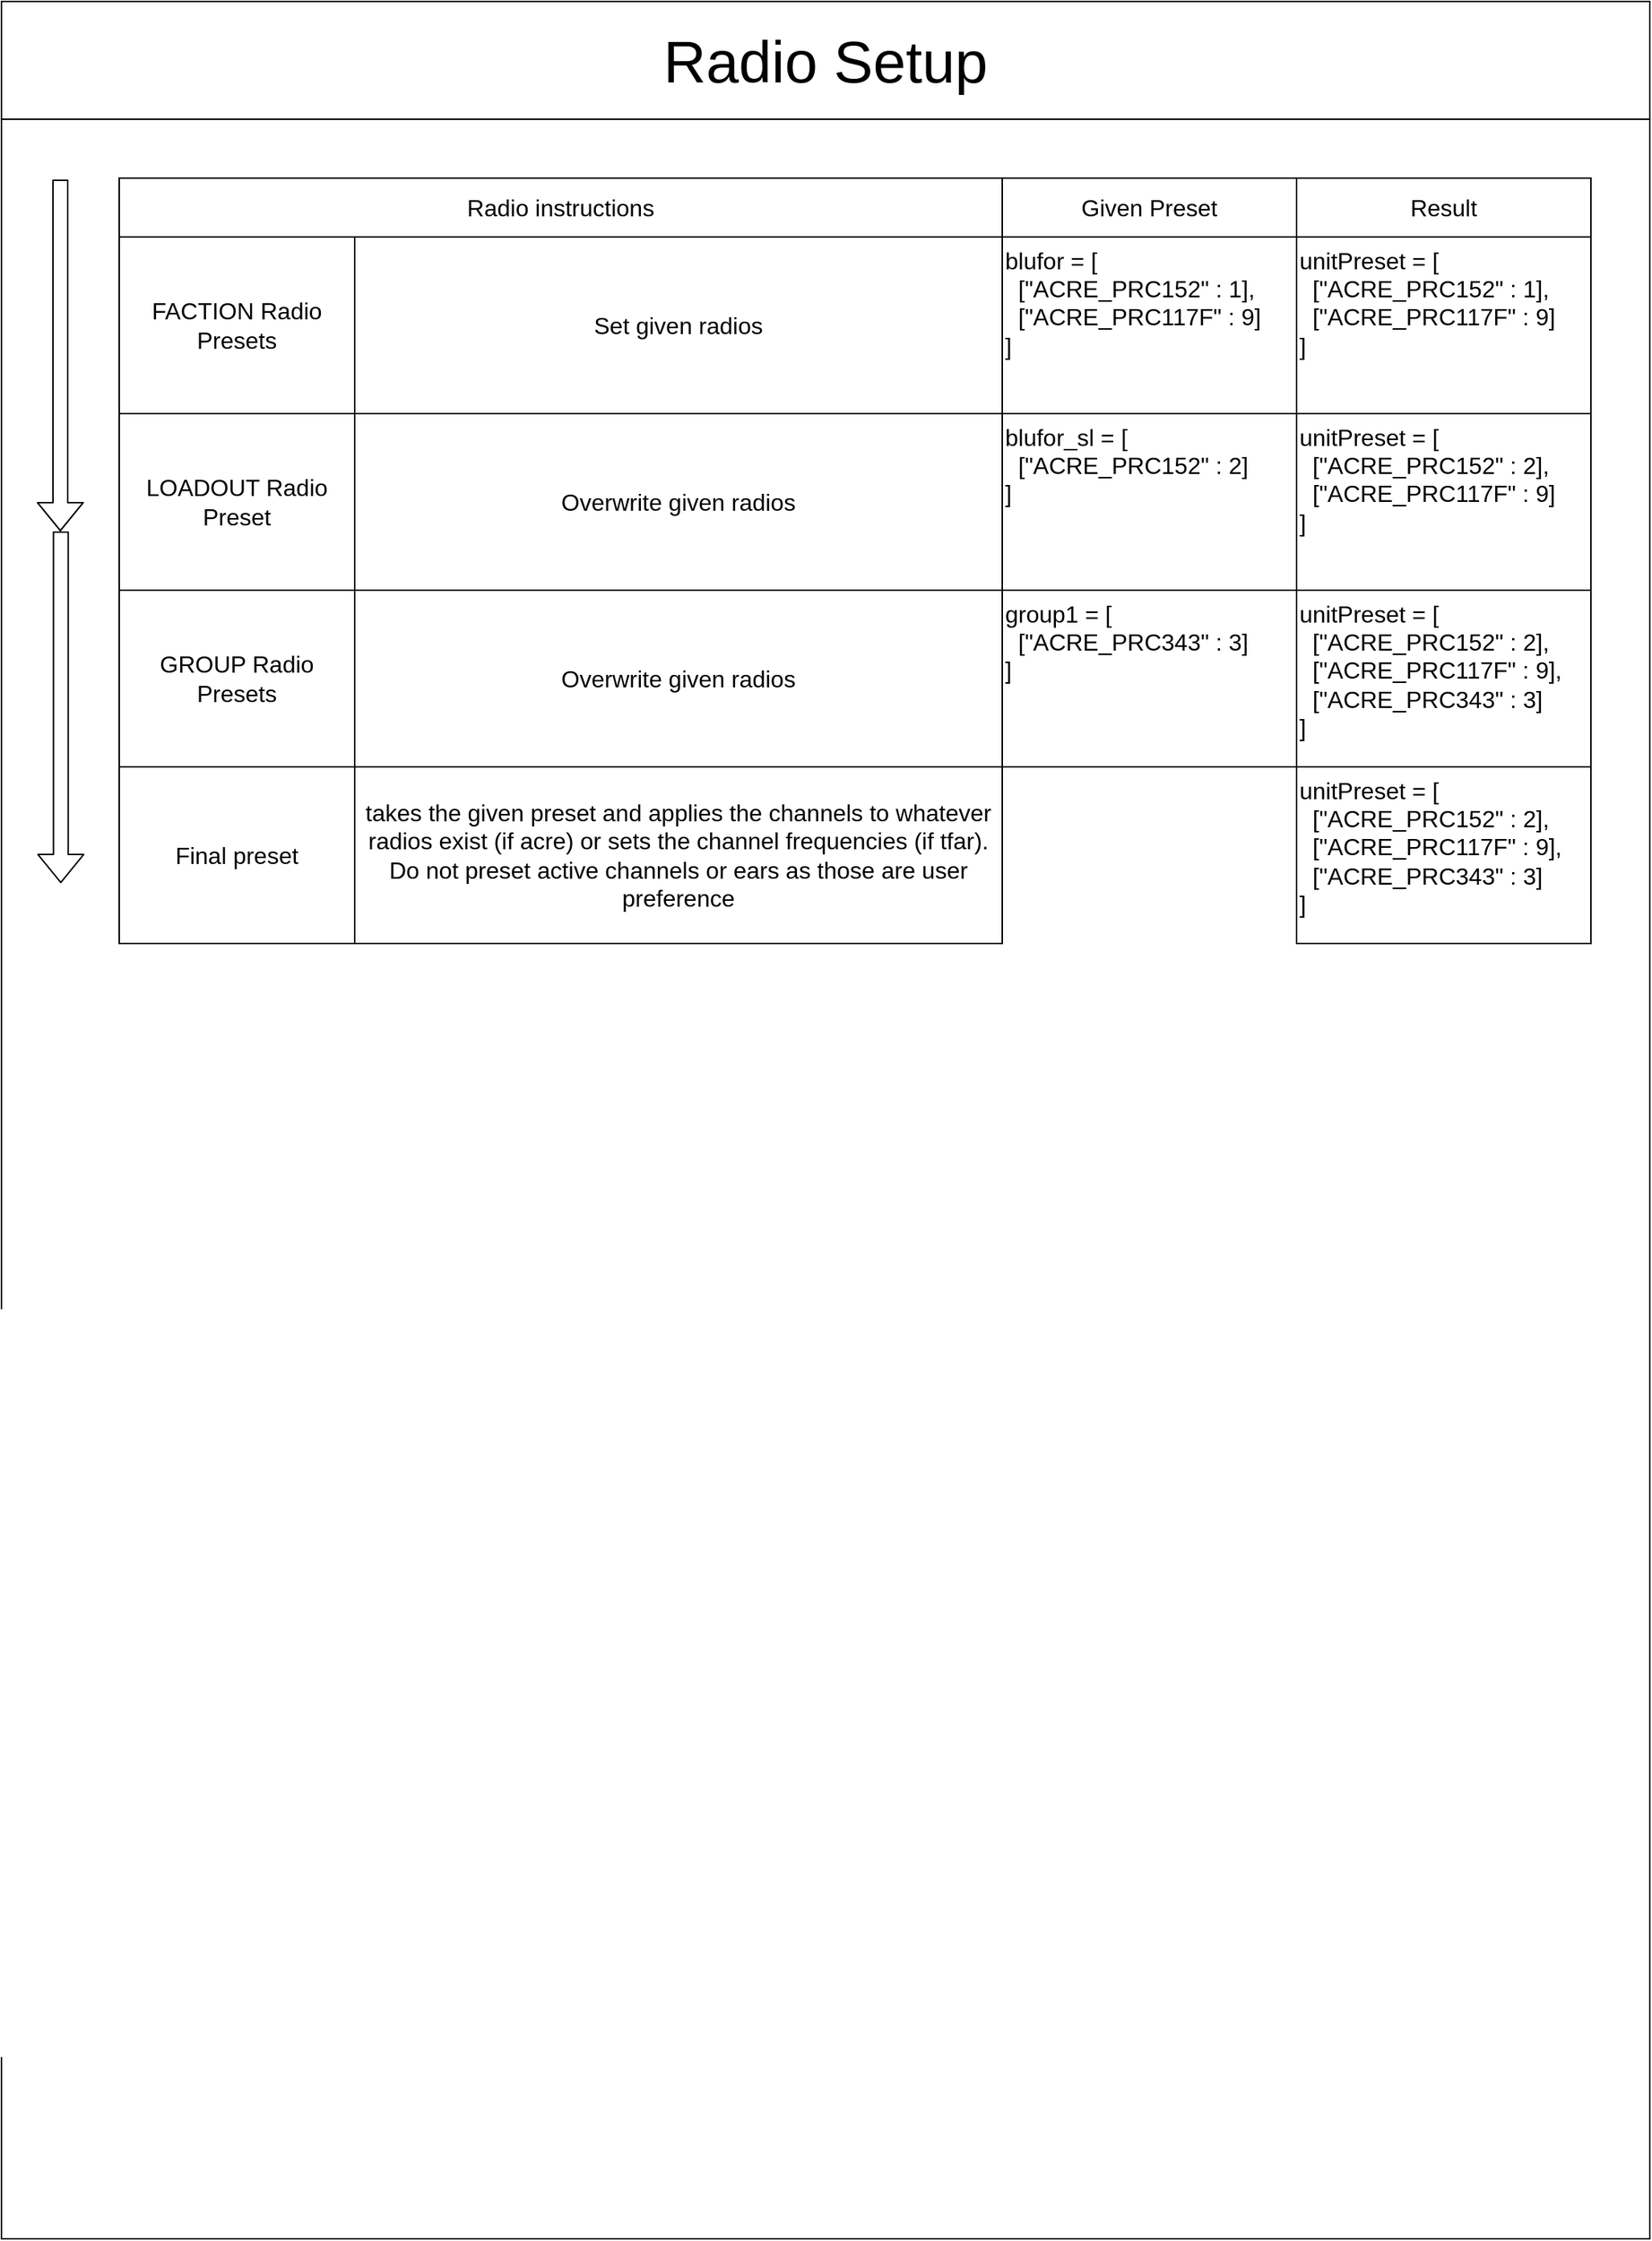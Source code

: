 <mxfile>
    <diagram id="haciVYkGbtX25CC_4WmG" name="Page-1">
        <mxGraphModel dx="1230" dy="535" grid="1" gridSize="10" guides="1" tooltips="1" connect="1" arrows="1" fold="1" page="1" pageScale="1" pageWidth="1200" pageHeight="1600" math="0" shadow="0">
            <root>
                <mxCell id="0"/>
                <mxCell id="1" parent="0"/>
                <mxCell id="5" value="Radio Setup" style="rounded=0;whiteSpace=wrap;html=1;fontSize=40;" parent="1" vertex="1">
                    <mxGeometry x="40" y="40" width="1120" height="80" as="geometry"/>
                </mxCell>
                <mxCell id="6" value="" style="rounded=0;whiteSpace=wrap;html=1;fontSize=16;fillColor=none;" parent="1" vertex="1">
                    <mxGeometry x="40" y="120" width="1120" height="1440" as="geometry"/>
                </mxCell>
                <mxCell id="13" value="Overwrite given radios" style="rounded=0;whiteSpace=wrap;html=1;fontSize=16;fillColor=default;strokeColor=default;" parent="1" vertex="1">
                    <mxGeometry x="280" y="320" width="440" height="120" as="geometry"/>
                </mxCell>
                <mxCell id="15" value="" style="shape=flexArrow;endArrow=classic;html=1;fontSize=16;exitX=0.056;exitY=0.028;exitDx=0;exitDy=0;exitPerimeter=0;entryX=0.056;entryY=0.194;entryDx=0;entryDy=0;entryPerimeter=0;" parent="1" edge="1">
                    <mxGeometry width="50" height="50" relative="1" as="geometry">
                        <mxPoint x="80.32" y="400.0" as="sourcePoint"/>
                        <mxPoint x="80.32" y="639.04" as="targetPoint"/>
                    </mxGeometry>
                </mxCell>
                <mxCell id="28" value="Radio instructions" style="rounded=0;whiteSpace=wrap;html=1;fontSize=16;fillColor=default;strokeColor=default;" parent="1" vertex="1">
                    <mxGeometry x="120" y="160" width="600" height="40" as="geometry"/>
                </mxCell>
                <mxCell id="34" value="" style="shape=flexArrow;endArrow=classic;html=1;fontSize=16;exitX=0.056;exitY=0.028;exitDx=0;exitDy=0;exitPerimeter=0;entryX=0.056;entryY=0.194;entryDx=0;entryDy=0;entryPerimeter=0;" edge="1" parent="1">
                    <mxGeometry width="50" height="50" relative="1" as="geometry">
                        <mxPoint x="80.0" y="160.96" as="sourcePoint"/>
                        <mxPoint x="80.0" y="400.0" as="targetPoint"/>
                    </mxGeometry>
                </mxCell>
                <mxCell id="35" value="FACTION Radio Presets" style="rounded=0;whiteSpace=wrap;html=1;fontSize=16;fillColor=default;strokeColor=default;" vertex="1" parent="1">
                    <mxGeometry x="120" y="200" width="160" height="120" as="geometry"/>
                </mxCell>
                <mxCell id="36" value="Set given radios" style="rounded=0;whiteSpace=wrap;html=1;fontSize=16;fillColor=default;strokeColor=default;" vertex="1" parent="1">
                    <mxGeometry x="280" y="200" width="440" height="120" as="geometry"/>
                </mxCell>
                <mxCell id="39" value="Given Preset" style="rounded=0;whiteSpace=wrap;html=1;fontSize=16;fillColor=default;strokeColor=default;" vertex="1" parent="1">
                    <mxGeometry x="720" y="160" width="200" height="40" as="geometry"/>
                </mxCell>
                <mxCell id="40" value="&lt;div style=&quot;&quot;&gt;blufor = [&lt;/div&gt;&lt;div style=&quot;&quot;&gt;&lt;span style=&quot;background-color: initial;&quot;&gt;&amp;nbsp; [&quot;ACRE_PRC152&quot; : 1],&lt;/span&gt;&lt;/div&gt;&lt;div style=&quot;&quot;&gt;&lt;span style=&quot;background-color: initial;&quot;&gt;&amp;nbsp; [&quot;ACRE_PRC117F&quot; : 9]&lt;br&gt;]&lt;/span&gt;&lt;/div&gt;&lt;div style=&quot;&quot;&gt;&lt;br&gt;&lt;/div&gt;" style="rounded=0;whiteSpace=wrap;html=1;fontSize=16;fillColor=default;strokeColor=default;align=left;verticalAlign=top;" vertex="1" parent="1">
                    <mxGeometry x="720" y="200" width="200" height="120" as="geometry"/>
                </mxCell>
                <mxCell id="47" value="Overwrite given radios" style="rounded=0;whiteSpace=wrap;html=1;fontSize=16;fillColor=default;strokeColor=default;" vertex="1" parent="1">
                    <mxGeometry x="280" y="440" width="440" height="120" as="geometry"/>
                </mxCell>
                <mxCell id="48" value="GROUP Radio Presets" style="rounded=0;whiteSpace=wrap;html=1;fontSize=16;fillColor=default;strokeColor=default;" vertex="1" parent="1">
                    <mxGeometry x="120" y="440" width="160" height="120" as="geometry"/>
                </mxCell>
                <mxCell id="49" value="LOADOUT Radio Preset" style="rounded=0;whiteSpace=wrap;html=1;fontSize=16;fillColor=default;strokeColor=default;" vertex="1" parent="1">
                    <mxGeometry x="120" y="320" width="160" height="120" as="geometry"/>
                </mxCell>
                <mxCell id="51" value="Result" style="rounded=0;whiteSpace=wrap;html=1;fontSize=16;fillColor=default;strokeColor=default;" vertex="1" parent="1">
                    <mxGeometry x="920" y="160" width="200" height="40" as="geometry"/>
                </mxCell>
                <mxCell id="52" value="&lt;div style=&quot;&quot;&gt;unitPreset = [&lt;/div&gt;&lt;div style=&quot;&quot;&gt;&lt;span style=&quot;background-color: initial;&quot;&gt;&amp;nbsp; [&quot;ACRE_PRC152&quot; : 1],&lt;/span&gt;&lt;/div&gt;&lt;div style=&quot;&quot;&gt;&lt;span style=&quot;background-color: initial;&quot;&gt;&amp;nbsp; [&quot;ACRE_PRC117F&quot; : 9]&lt;br&gt;]&lt;/span&gt;&lt;/div&gt;&lt;div style=&quot;&quot;&gt;&lt;br&gt;&lt;/div&gt;" style="rounded=0;whiteSpace=wrap;html=1;fontSize=16;fillColor=default;strokeColor=default;align=left;verticalAlign=top;" vertex="1" parent="1">
                    <mxGeometry x="920" y="200" width="200" height="120" as="geometry"/>
                </mxCell>
                <mxCell id="53" value="&lt;div style=&quot;&quot;&gt;blufor_sl = [&lt;/div&gt;&lt;div style=&quot;&quot;&gt;&lt;span style=&quot;background-color: initial;&quot;&gt;&amp;nbsp; [&quot;ACRE_PRC152&quot; : 2&lt;/span&gt;&lt;span style=&quot;background-color: initial;&quot;&gt;]&lt;/span&gt;&lt;/div&gt;&lt;div style=&quot;&quot;&gt;&lt;span style=&quot;background-color: initial;&quot;&gt;]&lt;/span&gt;&lt;/div&gt;&lt;div style=&quot;&quot;&gt;&lt;br&gt;&lt;/div&gt;" style="rounded=0;whiteSpace=wrap;html=1;fontSize=16;fillColor=default;strokeColor=default;align=left;verticalAlign=top;" vertex="1" parent="1">
                    <mxGeometry x="720" y="320" width="200" height="120" as="geometry"/>
                </mxCell>
                <mxCell id="55" value="&lt;div style=&quot;&quot;&gt;unitPreset = [&lt;/div&gt;&lt;div style=&quot;&quot;&gt;&lt;span style=&quot;background-color: initial;&quot;&gt;&amp;nbsp; [&quot;ACRE_PRC152&quot; : 2],&lt;/span&gt;&lt;/div&gt;&lt;div style=&quot;&quot;&gt;&lt;span style=&quot;background-color: initial;&quot;&gt;&amp;nbsp; [&quot;ACRE_PRC117F&quot; : 9]&lt;br&gt;]&lt;/span&gt;&lt;/div&gt;&lt;div style=&quot;&quot;&gt;&lt;br&gt;&lt;/div&gt;" style="rounded=0;whiteSpace=wrap;html=1;fontSize=16;fillColor=default;strokeColor=default;align=left;verticalAlign=top;" vertex="1" parent="1">
                    <mxGeometry x="920" y="320" width="200" height="120" as="geometry"/>
                </mxCell>
                <mxCell id="56" value="&lt;div style=&quot;&quot;&gt;group1 = [&lt;/div&gt;&lt;div style=&quot;&quot;&gt;&lt;span style=&quot;background-color: initial;&quot;&gt;&amp;nbsp; [&quot;ACRE_PRC343&quot; : 3&lt;/span&gt;&lt;span style=&quot;background-color: initial;&quot;&gt;]&lt;/span&gt;&lt;/div&gt;&lt;div style=&quot;&quot;&gt;&lt;span style=&quot;background-color: initial;&quot;&gt;]&lt;/span&gt;&lt;/div&gt;&lt;div style=&quot;&quot;&gt;&lt;br&gt;&lt;/div&gt;" style="rounded=0;whiteSpace=wrap;html=1;fontSize=16;fillColor=default;strokeColor=default;align=left;verticalAlign=top;" vertex="1" parent="1">
                    <mxGeometry x="720" y="440" width="200" height="120" as="geometry"/>
                </mxCell>
                <mxCell id="57" value="&lt;div style=&quot;&quot;&gt;unitPreset = [&lt;/div&gt;&lt;div style=&quot;&quot;&gt;&lt;span style=&quot;background-color: initial;&quot;&gt;&amp;nbsp; [&quot;ACRE_PRC152&quot; : 2],&lt;/span&gt;&lt;/div&gt;&lt;div style=&quot;&quot;&gt;&lt;span style=&quot;background-color: initial;&quot;&gt;&amp;nbsp; [&quot;ACRE_PRC117F&quot; : 9],&lt;/span&gt;&lt;/div&gt;&lt;div style=&quot;&quot;&gt;&lt;span style=&quot;background-color: initial;&quot;&gt;&amp;nbsp; [&quot;ACRE_PRC343&quot; : 3]&lt;br&gt;]&lt;/span&gt;&lt;/div&gt;&lt;div style=&quot;&quot;&gt;&lt;br&gt;&lt;/div&gt;" style="rounded=0;whiteSpace=wrap;html=1;fontSize=16;fillColor=default;strokeColor=default;align=left;verticalAlign=top;" vertex="1" parent="1">
                    <mxGeometry x="920" y="440" width="200" height="120" as="geometry"/>
                </mxCell>
                <mxCell id="58" value="Final preset" style="rounded=0;whiteSpace=wrap;html=1;fontSize=16;fillColor=default;strokeColor=default;" vertex="1" parent="1">
                    <mxGeometry x="120" y="560" width="160" height="120" as="geometry"/>
                </mxCell>
                <mxCell id="59" value="&lt;div style=&quot;&quot;&gt;unitPreset = [&lt;/div&gt;&lt;div style=&quot;&quot;&gt;&lt;span style=&quot;background-color: initial;&quot;&gt;&amp;nbsp; [&quot;ACRE_PRC152&quot; : 2],&lt;/span&gt;&lt;/div&gt;&lt;div style=&quot;&quot;&gt;&lt;span style=&quot;background-color: initial;&quot;&gt;&amp;nbsp; [&quot;ACRE_PRC117F&quot; : 9],&lt;/span&gt;&lt;/div&gt;&lt;div style=&quot;&quot;&gt;&lt;span style=&quot;background-color: initial;&quot;&gt;&amp;nbsp; [&quot;ACRE_PRC343&quot; : 3]&lt;br&gt;]&lt;/span&gt;&lt;/div&gt;&lt;div style=&quot;&quot;&gt;&lt;br&gt;&lt;/div&gt;" style="rounded=0;whiteSpace=wrap;html=1;fontSize=16;fillColor=default;strokeColor=default;align=left;verticalAlign=top;" vertex="1" parent="1">
                    <mxGeometry x="920" y="560" width="200" height="120" as="geometry"/>
                </mxCell>
                <mxCell id="60" value="takes the given preset and applies the channels to whatever radios exist (if acre) or sets the channel frequencies (if tfar). Do not preset active channels or ears as those are user preference" style="rounded=0;whiteSpace=wrap;html=1;fontSize=16;fillColor=default;strokeColor=default;" vertex="1" parent="1">
                    <mxGeometry x="280" y="560" width="440" height="120" as="geometry"/>
                </mxCell>
            </root>
        </mxGraphModel>
    </diagram>
</mxfile>